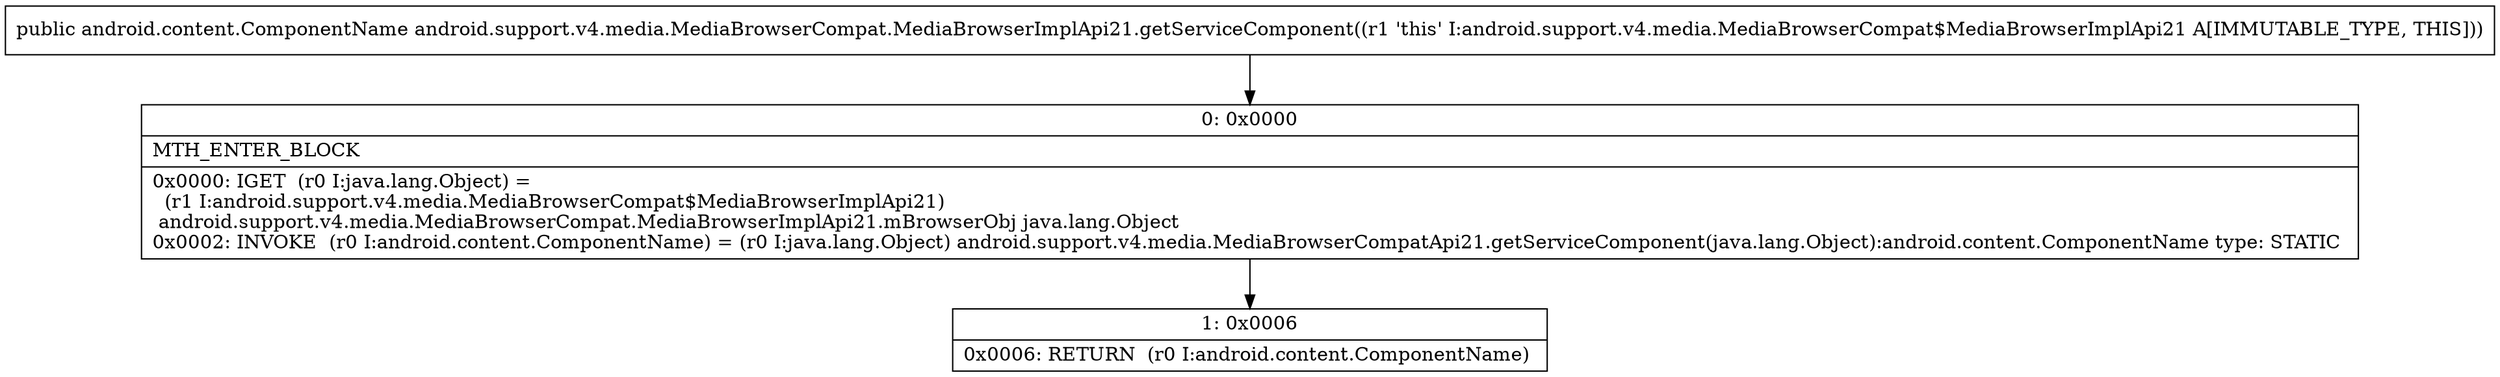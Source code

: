 digraph "CFG forandroid.support.v4.media.MediaBrowserCompat.MediaBrowserImplApi21.getServiceComponent()Landroid\/content\/ComponentName;" {
Node_0 [shape=record,label="{0\:\ 0x0000|MTH_ENTER_BLOCK\l|0x0000: IGET  (r0 I:java.lang.Object) = \l  (r1 I:android.support.v4.media.MediaBrowserCompat$MediaBrowserImplApi21)\l android.support.v4.media.MediaBrowserCompat.MediaBrowserImplApi21.mBrowserObj java.lang.Object \l0x0002: INVOKE  (r0 I:android.content.ComponentName) = (r0 I:java.lang.Object) android.support.v4.media.MediaBrowserCompatApi21.getServiceComponent(java.lang.Object):android.content.ComponentName type: STATIC \l}"];
Node_1 [shape=record,label="{1\:\ 0x0006|0x0006: RETURN  (r0 I:android.content.ComponentName) \l}"];
MethodNode[shape=record,label="{public android.content.ComponentName android.support.v4.media.MediaBrowserCompat.MediaBrowserImplApi21.getServiceComponent((r1 'this' I:android.support.v4.media.MediaBrowserCompat$MediaBrowserImplApi21 A[IMMUTABLE_TYPE, THIS])) }"];
MethodNode -> Node_0;
Node_0 -> Node_1;
}

